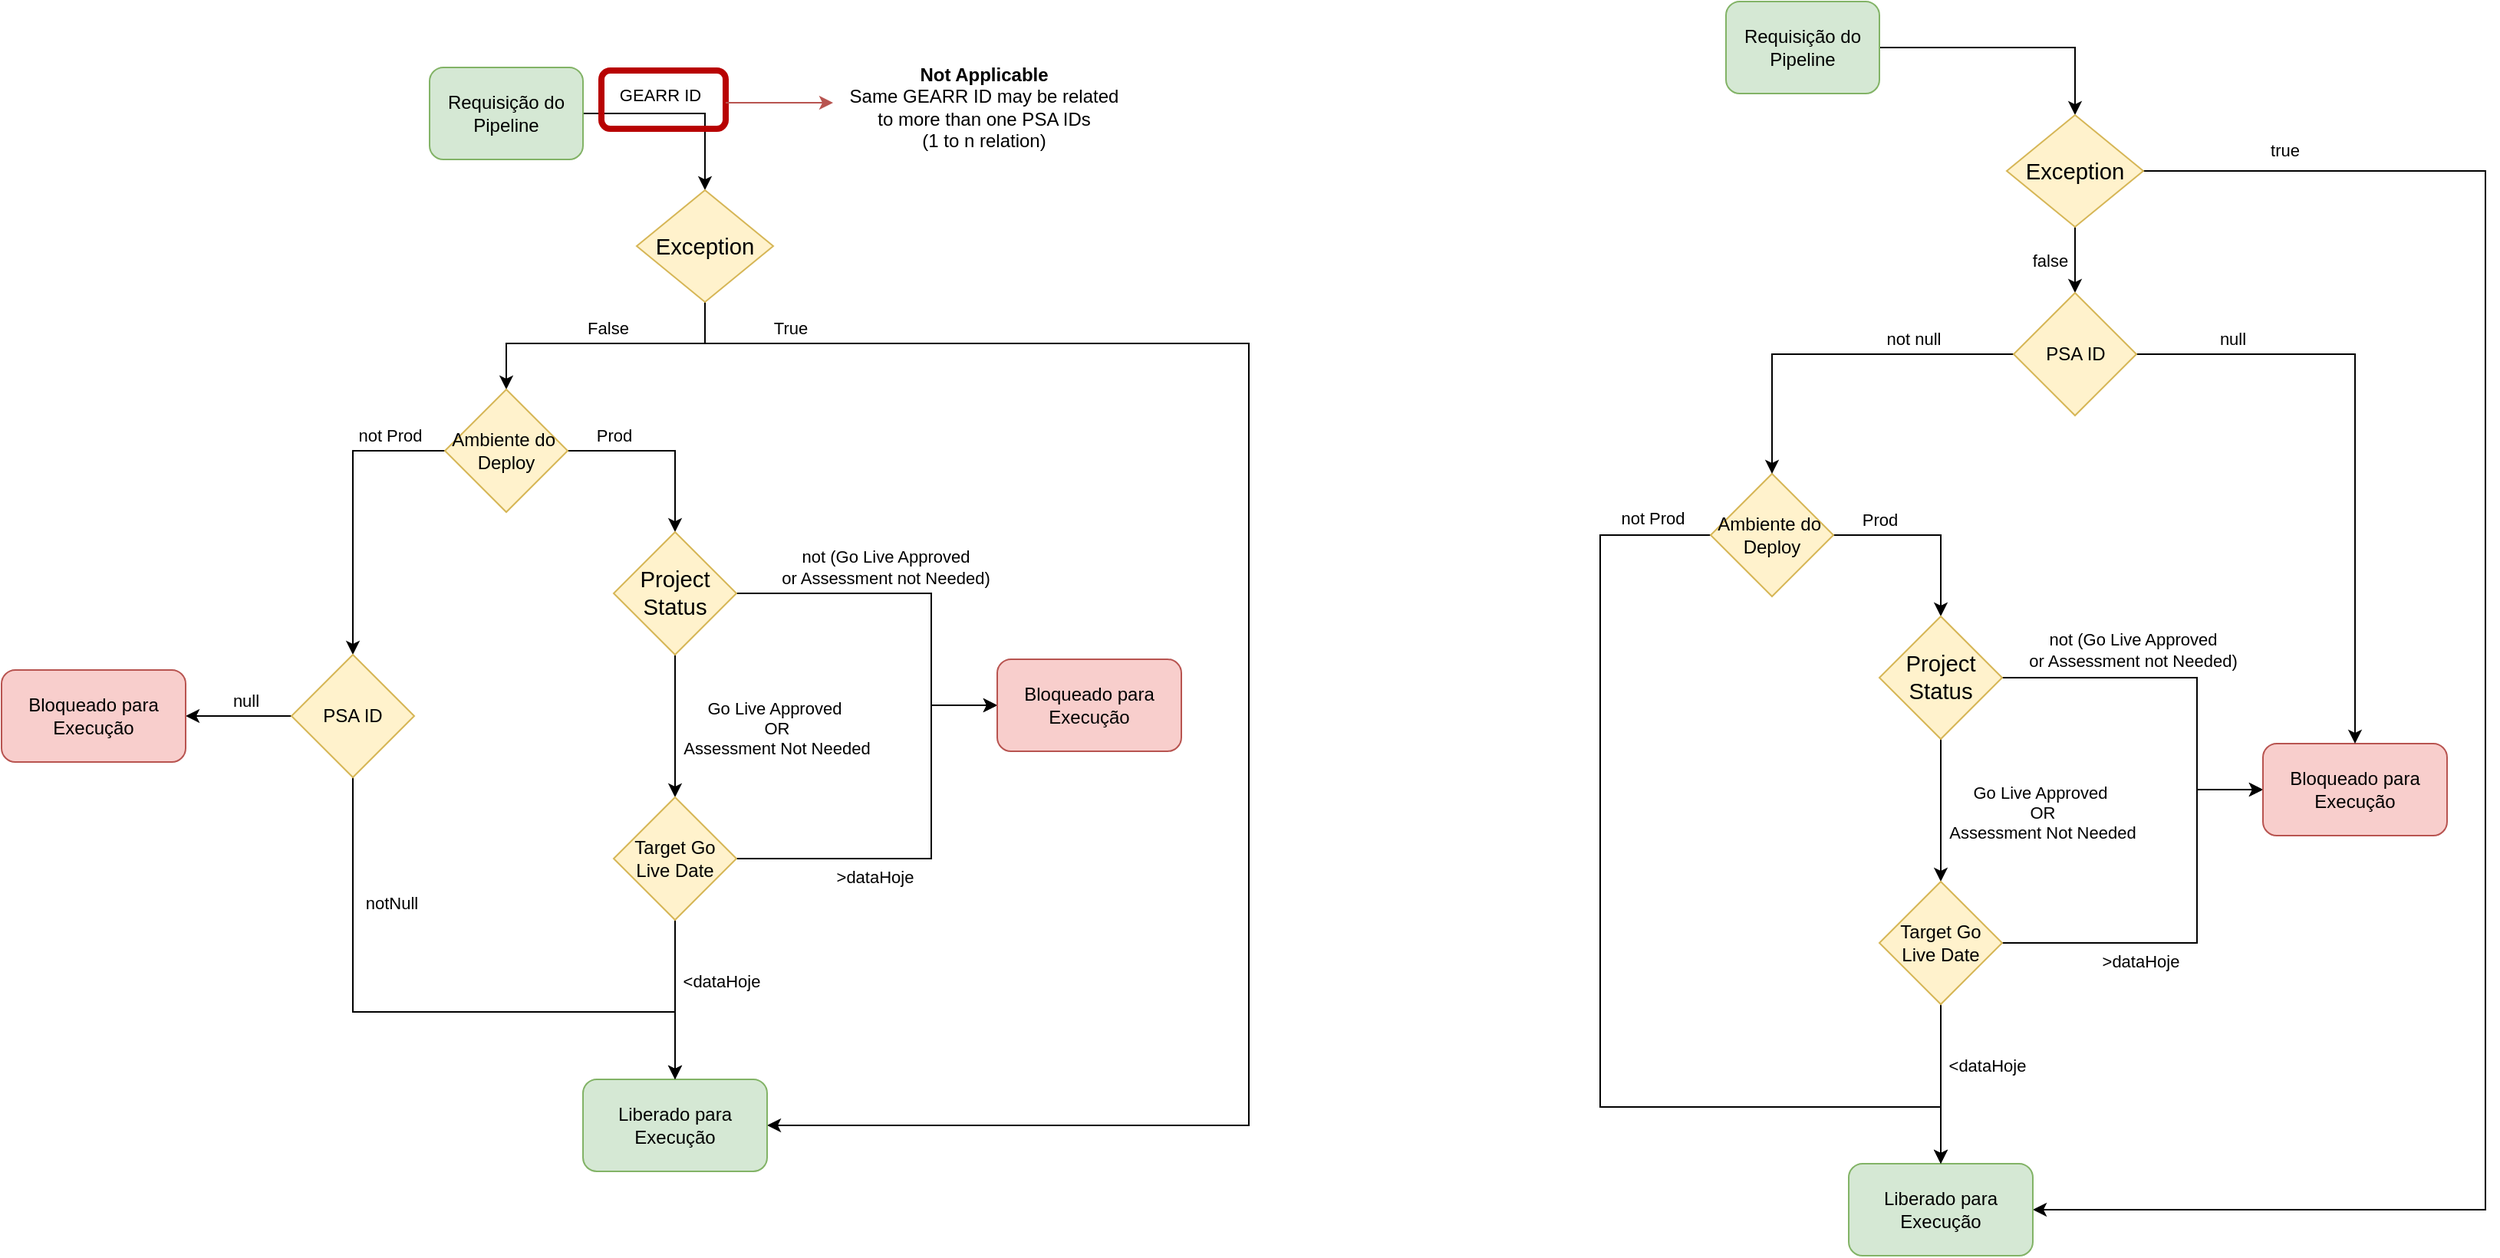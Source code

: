 <mxfile version="14.7.2" type="github">
  <diagram id="prtHgNgQTEPvFCAcTncT" name="Page-1">
    <mxGraphModel dx="1421" dy="541" grid="0" gridSize="10" guides="1" tooltips="1" connect="1" arrows="1" fold="1" page="0" pageScale="1" pageWidth="827" pageHeight="1169" background="#ffffff" math="0" shadow="0">
      <root>
        <mxCell id="0" />
        <mxCell id="1" parent="0" />
        <mxCell id="P2mCXTFYUP4-GHEFsYgf-11" style="edgeStyle=orthogonalEdgeStyle;rounded=0;orthogonalLoop=1;jettySize=auto;html=1;entryX=0.5;entryY=0;entryDx=0;entryDy=0;" parent="1" source="P2mCXTFYUP4-GHEFsYgf-2" target="P2mCXTFYUP4-GHEFsYgf-8" edge="1">
          <mxGeometry relative="1" as="geometry" />
        </mxCell>
        <mxCell id="mxX-lMOzghnve2rZTO9A-1" value="GEARR ID" style="edgeLabel;html=1;align=center;verticalAlign=middle;resizable=0;points=[];" parent="P2mCXTFYUP4-GHEFsYgf-11" vertex="1" connectable="0">
          <mxGeometry x="-0.006" y="-3" relative="1" as="geometry">
            <mxPoint x="-15" y="-15" as="offset" />
          </mxGeometry>
        </mxCell>
        <mxCell id="P2mCXTFYUP4-GHEFsYgf-2" value="Requisição do Pipeline" style="rounded=1;whiteSpace=wrap;html=1;fillColor=#d5e8d4;strokeColor=#82b366;" parent="1" vertex="1">
          <mxGeometry x="170" y="80" width="100" height="60" as="geometry" />
        </mxCell>
        <mxCell id="P2mCXTFYUP4-GHEFsYgf-14" style="edgeStyle=orthogonalEdgeStyle;rounded=0;orthogonalLoop=1;jettySize=auto;html=1;entryX=0.5;entryY=0;entryDx=0;entryDy=0;" parent="1" source="P2mCXTFYUP4-GHEFsYgf-8" target="P2mCXTFYUP4-GHEFsYgf-20" edge="1">
          <mxGeometry relative="1" as="geometry">
            <mxPoint x="220" y="280" as="targetPoint" />
            <Array as="points">
              <mxPoint x="350" y="260" />
              <mxPoint x="220" y="260" />
            </Array>
          </mxGeometry>
        </mxCell>
        <mxCell id="P2mCXTFYUP4-GHEFsYgf-18" value="False" style="edgeLabel;html=1;align=center;verticalAlign=middle;resizable=0;points=[];" parent="P2mCXTFYUP4-GHEFsYgf-14" vertex="1" connectable="0">
          <mxGeometry x="0.032" y="-2" relative="1" as="geometry">
            <mxPoint x="5" y="-8" as="offset" />
          </mxGeometry>
        </mxCell>
        <mxCell id="P2mCXTFYUP4-GHEFsYgf-15" style="edgeStyle=orthogonalEdgeStyle;rounded=0;orthogonalLoop=1;jettySize=auto;html=1;entryX=1;entryY=0.5;entryDx=0;entryDy=0;" parent="1" source="P2mCXTFYUP4-GHEFsYgf-8" target="P2mCXTFYUP4-GHEFsYgf-19" edge="1">
          <mxGeometry relative="1" as="geometry">
            <mxPoint x="474" y="280" as="targetPoint" />
            <Array as="points">
              <mxPoint x="349" y="260" />
              <mxPoint x="704" y="260" />
              <mxPoint x="704" y="770" />
            </Array>
          </mxGeometry>
        </mxCell>
        <mxCell id="P2mCXTFYUP4-GHEFsYgf-16" value="True" style="edgeLabel;html=1;align=center;verticalAlign=middle;resizable=0;points=[];" parent="P2mCXTFYUP4-GHEFsYgf-15" vertex="1" connectable="0">
          <mxGeometry x="0.222" y="3" relative="1" as="geometry">
            <mxPoint x="-302" y="-365" as="offset" />
          </mxGeometry>
        </mxCell>
        <mxCell id="P2mCXTFYUP4-GHEFsYgf-8" value="&lt;span lang=&quot;EN-US&quot; style=&quot;font-size: 11pt ; font-family: &amp;#34;calibri&amp;#34; , sans-serif&quot;&gt;Exception&lt;/span&gt;" style="rhombus;whiteSpace=wrap;html=1;fillColor=#fff2cc;strokeColor=#d6b656;" parent="1" vertex="1">
          <mxGeometry x="305" y="160" width="89" height="73" as="geometry" />
        </mxCell>
        <mxCell id="P2mCXTFYUP4-GHEFsYgf-19" value="Liberado para Execução" style="rounded=1;whiteSpace=wrap;html=1;fillColor=#d5e8d4;strokeColor=#82b366;" parent="1" vertex="1">
          <mxGeometry x="270" y="740" width="120" height="60" as="geometry" />
        </mxCell>
        <mxCell id="P2mCXTFYUP4-GHEFsYgf-28" style="edgeStyle=orthogonalEdgeStyle;rounded=0;orthogonalLoop=1;jettySize=auto;html=1;entryX=0.5;entryY=0;entryDx=0;entryDy=0;exitX=1;exitY=0.5;exitDx=0;exitDy=0;" parent="1" source="P2mCXTFYUP4-GHEFsYgf-20" target="P2mCXTFYUP4-GHEFsYgf-27" edge="1">
          <mxGeometry relative="1" as="geometry">
            <Array as="points">
              <mxPoint x="330" y="330" />
            </Array>
          </mxGeometry>
        </mxCell>
        <mxCell id="P2mCXTFYUP4-GHEFsYgf-29" value="Prod" style="edgeLabel;html=1;align=center;verticalAlign=middle;resizable=0;points=[];" parent="P2mCXTFYUP4-GHEFsYgf-28" vertex="1" connectable="0">
          <mxGeometry x="-0.199" relative="1" as="geometry">
            <mxPoint x="-20" y="-10" as="offset" />
          </mxGeometry>
        </mxCell>
        <mxCell id="P2mCXTFYUP4-GHEFsYgf-40" style="edgeStyle=orthogonalEdgeStyle;rounded=0;orthogonalLoop=1;jettySize=auto;html=1;entryX=0.5;entryY=0;entryDx=0;entryDy=0;" parent="1" source="P2mCXTFYUP4-GHEFsYgf-20" target="P2mCXTFYUP4-GHEFsYgf-39" edge="1">
          <mxGeometry relative="1" as="geometry" />
        </mxCell>
        <mxCell id="P2mCXTFYUP4-GHEFsYgf-41" value="not Prod" style="edgeLabel;html=1;align=center;verticalAlign=middle;resizable=0;points=[];" parent="P2mCXTFYUP4-GHEFsYgf-40" vertex="1" connectable="0">
          <mxGeometry x="-0.833" y="-1" relative="1" as="geometry">
            <mxPoint x="-20" y="-9" as="offset" />
          </mxGeometry>
        </mxCell>
        <mxCell id="P2mCXTFYUP4-GHEFsYgf-20" value="Ambiente do&amp;nbsp;&lt;br&gt;Deploy" style="rhombus;whiteSpace=wrap;html=1;fillColor=#fff2cc;strokeColor=#d6b656;" parent="1" vertex="1">
          <mxGeometry x="180" y="290" width="80" height="80" as="geometry" />
        </mxCell>
        <mxCell id="P2mCXTFYUP4-GHEFsYgf-33" style="edgeStyle=orthogonalEdgeStyle;rounded=0;orthogonalLoop=1;jettySize=auto;html=1;entryX=0;entryY=0.5;entryDx=0;entryDy=0;exitX=1;exitY=0.5;exitDx=0;exitDy=0;" parent="1" source="P2mCXTFYUP4-GHEFsYgf-27" target="P2mCXTFYUP4-GHEFsYgf-32" edge="1">
          <mxGeometry relative="1" as="geometry">
            <mxPoint x="525" y="443" as="targetPoint" />
            <Array as="points">
              <mxPoint x="497" y="423" />
              <mxPoint x="497" y="496" />
            </Array>
          </mxGeometry>
        </mxCell>
        <mxCell id="P2mCXTFYUP4-GHEFsYgf-34" value="not (Go Live Approved &lt;br&gt;or Assessment not Needed)" style="edgeLabel;html=1;align=center;verticalAlign=middle;resizable=0;points=[];" parent="P2mCXTFYUP4-GHEFsYgf-33" vertex="1" connectable="0">
          <mxGeometry x="-0.25" y="-1" relative="1" as="geometry">
            <mxPoint x="6" y="-18" as="offset" />
          </mxGeometry>
        </mxCell>
        <mxCell id="P2mCXTFYUP4-GHEFsYgf-48" value="Go Live Approved&amp;nbsp;&lt;br&gt;OR&lt;br&gt;Assessment Not Needed" style="edgeStyle=orthogonalEdgeStyle;rounded=0;orthogonalLoop=1;jettySize=auto;html=1;entryX=0.5;entryY=0;entryDx=0;entryDy=0;" parent="1" source="P2mCXTFYUP4-GHEFsYgf-27" target="P2mCXTFYUP4-GHEFsYgf-30" edge="1">
          <mxGeometry x="0.02" y="66" relative="1" as="geometry">
            <mxPoint as="offset" />
          </mxGeometry>
        </mxCell>
        <mxCell id="P2mCXTFYUP4-GHEFsYgf-27" value="&lt;font face=&quot;calibri, sans-serif&quot;&gt;&lt;span style=&quot;font-size: 14.667px&quot;&gt;Project Status&lt;/span&gt;&lt;/font&gt;" style="rhombus;whiteSpace=wrap;html=1;fillColor=#fff2cc;strokeColor=#d6b656;" parent="1" vertex="1">
          <mxGeometry x="290" y="383" width="80" height="80" as="geometry" />
        </mxCell>
        <mxCell id="P2mCXTFYUP4-GHEFsYgf-35" style="edgeStyle=orthogonalEdgeStyle;rounded=0;orthogonalLoop=1;jettySize=auto;html=1;exitX=1;exitY=0.5;exitDx=0;exitDy=0;entryX=0;entryY=0.5;entryDx=0;entryDy=0;" parent="1" source="P2mCXTFYUP4-GHEFsYgf-30" target="P2mCXTFYUP4-GHEFsYgf-32" edge="1">
          <mxGeometry relative="1" as="geometry">
            <mxPoint x="613" y="584" as="targetPoint" />
            <Array as="points">
              <mxPoint x="497" y="596" />
              <mxPoint x="497" y="496" />
            </Array>
          </mxGeometry>
        </mxCell>
        <mxCell id="P2mCXTFYUP4-GHEFsYgf-36" value="&amp;gt;dataHoje" style="edgeLabel;html=1;align=center;verticalAlign=middle;resizable=0;points=[];" parent="P2mCXTFYUP4-GHEFsYgf-35" vertex="1" connectable="0">
          <mxGeometry x="-0.808" relative="1" as="geometry">
            <mxPoint x="64" y="12" as="offset" />
          </mxGeometry>
        </mxCell>
        <mxCell id="P2mCXTFYUP4-GHEFsYgf-37" style="edgeStyle=orthogonalEdgeStyle;rounded=0;orthogonalLoop=1;jettySize=auto;html=1;entryX=0.5;entryY=0;entryDx=0;entryDy=0;" parent="1" source="P2mCXTFYUP4-GHEFsYgf-30" target="P2mCXTFYUP4-GHEFsYgf-19" edge="1">
          <mxGeometry relative="1" as="geometry" />
        </mxCell>
        <mxCell id="P2mCXTFYUP4-GHEFsYgf-38" value="&amp;lt;dataHoje" style="edgeLabel;html=1;align=center;verticalAlign=middle;resizable=0;points=[];" parent="P2mCXTFYUP4-GHEFsYgf-37" vertex="1" connectable="0">
          <mxGeometry x="-0.24" y="-2" relative="1" as="geometry">
            <mxPoint x="32" as="offset" />
          </mxGeometry>
        </mxCell>
        <mxCell id="P2mCXTFYUP4-GHEFsYgf-30" value="Target Go Live Date" style="rhombus;whiteSpace=wrap;html=1;fillColor=#fff2cc;strokeColor=#d6b656;" parent="1" vertex="1">
          <mxGeometry x="290" y="556" width="80" height="80" as="geometry" />
        </mxCell>
        <mxCell id="P2mCXTFYUP4-GHEFsYgf-32" value="Bloqueado para Execução" style="rounded=1;whiteSpace=wrap;html=1;fillColor=#f8cecc;strokeColor=#b85450;" parent="1" vertex="1">
          <mxGeometry x="540" y="466" width="120" height="60" as="geometry" />
        </mxCell>
        <mxCell id="P2mCXTFYUP4-GHEFsYgf-43" style="edgeStyle=orthogonalEdgeStyle;rounded=0;orthogonalLoop=1;jettySize=auto;html=1;entryX=1;entryY=0.5;entryDx=0;entryDy=0;" parent="1" source="P2mCXTFYUP4-GHEFsYgf-39" target="P2mCXTFYUP4-GHEFsYgf-42" edge="1">
          <mxGeometry relative="1" as="geometry" />
        </mxCell>
        <mxCell id="P2mCXTFYUP4-GHEFsYgf-44" value="null" style="edgeLabel;html=1;align=center;verticalAlign=middle;resizable=0;points=[];" parent="P2mCXTFYUP4-GHEFsYgf-43" vertex="1" connectable="0">
          <mxGeometry x="-0.22" y="-1" relative="1" as="geometry">
            <mxPoint x="-3" y="-9" as="offset" />
          </mxGeometry>
        </mxCell>
        <mxCell id="P2mCXTFYUP4-GHEFsYgf-45" style="edgeStyle=orthogonalEdgeStyle;rounded=0;orthogonalLoop=1;jettySize=auto;html=1;entryX=0.5;entryY=0;entryDx=0;entryDy=0;exitX=0.5;exitY=1;exitDx=0;exitDy=0;" parent="1" source="P2mCXTFYUP4-GHEFsYgf-39" target="P2mCXTFYUP4-GHEFsYgf-19" edge="1">
          <mxGeometry relative="1" as="geometry">
            <mxPoint x="105" y="584" as="sourcePoint" />
            <Array as="points">
              <mxPoint x="120" y="570" />
              <mxPoint x="120" y="696" />
              <mxPoint x="330" y="696" />
            </Array>
          </mxGeometry>
        </mxCell>
        <mxCell id="P2mCXTFYUP4-GHEFsYgf-46" value="notNull" style="edgeLabel;html=1;align=center;verticalAlign=middle;resizable=0;points=[];" parent="P2mCXTFYUP4-GHEFsYgf-45" vertex="1" connectable="0">
          <mxGeometry x="-0.487" relative="1" as="geometry">
            <mxPoint x="25" y="-23" as="offset" />
          </mxGeometry>
        </mxCell>
        <mxCell id="P2mCXTFYUP4-GHEFsYgf-39" value="PSA ID" style="rhombus;whiteSpace=wrap;html=1;fillColor=#fff2cc;strokeColor=#d6b656;" parent="1" vertex="1">
          <mxGeometry x="80" y="463" width="80" height="80" as="geometry" />
        </mxCell>
        <mxCell id="P2mCXTFYUP4-GHEFsYgf-42" value="Bloqueado para Execução" style="rounded=1;whiteSpace=wrap;html=1;fillColor=#f8cecc;strokeColor=#b85450;" parent="1" vertex="1">
          <mxGeometry x="-109" y="473" width="120" height="60" as="geometry" />
        </mxCell>
        <mxCell id="EdNAjCtuW5d51hil7Gi2-1" style="edgeStyle=orthogonalEdgeStyle;rounded=0;orthogonalLoop=1;jettySize=auto;html=1;entryX=0.5;entryY=0;entryDx=0;entryDy=0;" edge="1" parent="1" source="mxX-lMOzghnve2rZTO9A-4" target="mxX-lMOzghnve2rZTO9A-9">
          <mxGeometry relative="1" as="geometry" />
        </mxCell>
        <mxCell id="mxX-lMOzghnve2rZTO9A-4" value="Requisição do Pipeline" style="rounded=1;whiteSpace=wrap;html=1;fillColor=#d5e8d4;strokeColor=#82b366;" parent="1" vertex="1">
          <mxGeometry x="1015" y="37" width="100" height="60" as="geometry" />
        </mxCell>
        <mxCell id="EdNAjCtuW5d51hil7Gi2-2" value="false" style="edgeStyle=orthogonalEdgeStyle;rounded=0;orthogonalLoop=1;jettySize=auto;html=1;" edge="1" parent="1" source="mxX-lMOzghnve2rZTO9A-9" target="mxX-lMOzghnve2rZTO9A-39">
          <mxGeometry x="0.023" y="-17" relative="1" as="geometry">
            <Array as="points" />
            <mxPoint as="offset" />
          </mxGeometry>
        </mxCell>
        <mxCell id="EdNAjCtuW5d51hil7Gi2-3" style="edgeStyle=orthogonalEdgeStyle;rounded=0;orthogonalLoop=1;jettySize=auto;html=1;entryX=1;entryY=0.5;entryDx=0;entryDy=0;" edge="1" parent="1" source="mxX-lMOzghnve2rZTO9A-9" target="mxX-lMOzghnve2rZTO9A-10">
          <mxGeometry relative="1" as="geometry">
            <mxPoint x="1452.857" y="330.143" as="targetPoint" />
            <Array as="points">
              <mxPoint x="1510" y="148" />
              <mxPoint x="1510" y="825" />
            </Array>
          </mxGeometry>
        </mxCell>
        <mxCell id="EdNAjCtuW5d51hil7Gi2-4" value="true" style="edgeLabel;html=1;align=center;verticalAlign=middle;resizable=0;points=[];" vertex="1" connectable="0" parent="EdNAjCtuW5d51hil7Gi2-3">
          <mxGeometry x="-0.84" y="-2" relative="1" as="geometry">
            <mxPoint x="-4" y="-16" as="offset" />
          </mxGeometry>
        </mxCell>
        <mxCell id="mxX-lMOzghnve2rZTO9A-9" value="&lt;span lang=&quot;EN-US&quot; style=&quot;font-size: 11pt ; font-family: &amp;#34;calibri&amp;#34; , sans-serif&quot;&gt;Exception&lt;/span&gt;" style="rhombus;whiteSpace=wrap;html=1;fillColor=#fff2cc;strokeColor=#d6b656;" parent="1" vertex="1">
          <mxGeometry x="1198" y="111" width="89" height="73" as="geometry" />
        </mxCell>
        <mxCell id="mxX-lMOzghnve2rZTO9A-10" value="Liberado para Execução" style="rounded=1;whiteSpace=wrap;html=1;fillColor=#d5e8d4;strokeColor=#82b366;" parent="1" vertex="1">
          <mxGeometry x="1095" y="795" width="120" height="60" as="geometry" />
        </mxCell>
        <mxCell id="mxX-lMOzghnve2rZTO9A-11" style="edgeStyle=orthogonalEdgeStyle;rounded=0;orthogonalLoop=1;jettySize=auto;html=1;entryX=0.5;entryY=0;entryDx=0;entryDy=0;exitX=1;exitY=0.5;exitDx=0;exitDy=0;" parent="1" source="mxX-lMOzghnve2rZTO9A-15" target="mxX-lMOzghnve2rZTO9A-19" edge="1">
          <mxGeometry relative="1" as="geometry">
            <Array as="points">
              <mxPoint x="1155" y="385" />
            </Array>
          </mxGeometry>
        </mxCell>
        <mxCell id="mxX-lMOzghnve2rZTO9A-12" value="Prod" style="edgeLabel;html=1;align=center;verticalAlign=middle;resizable=0;points=[];" parent="mxX-lMOzghnve2rZTO9A-11" vertex="1" connectable="0">
          <mxGeometry x="-0.199" relative="1" as="geometry">
            <mxPoint x="-20" y="-10" as="offset" />
          </mxGeometry>
        </mxCell>
        <mxCell id="mxX-lMOzghnve2rZTO9A-32" style="edgeStyle=orthogonalEdgeStyle;rounded=0;orthogonalLoop=1;jettySize=auto;html=1;entryX=0.5;entryY=0;entryDx=0;entryDy=0;" parent="1" source="mxX-lMOzghnve2rZTO9A-15" target="mxX-lMOzghnve2rZTO9A-10" edge="1">
          <mxGeometry relative="1" as="geometry">
            <Array as="points">
              <mxPoint x="933" y="385" />
              <mxPoint x="933" y="758" />
              <mxPoint x="1155" y="758" />
            </Array>
          </mxGeometry>
        </mxCell>
        <mxCell id="mxX-lMOzghnve2rZTO9A-33" value="not Prod" style="edgeLabel;html=1;align=center;verticalAlign=middle;resizable=0;points=[];" parent="mxX-lMOzghnve2rZTO9A-32" vertex="1" connectable="0">
          <mxGeometry x="-0.841" relative="1" as="geometry">
            <mxPoint x="18" y="-11" as="offset" />
          </mxGeometry>
        </mxCell>
        <mxCell id="mxX-lMOzghnve2rZTO9A-15" value="Ambiente do&amp;nbsp;&lt;br&gt;Deploy" style="rhombus;whiteSpace=wrap;html=1;fillColor=#fff2cc;strokeColor=#d6b656;" parent="1" vertex="1">
          <mxGeometry x="1005" y="345" width="80" height="80" as="geometry" />
        </mxCell>
        <mxCell id="mxX-lMOzghnve2rZTO9A-16" style="edgeStyle=orthogonalEdgeStyle;rounded=0;orthogonalLoop=1;jettySize=auto;html=1;entryX=0;entryY=0.5;entryDx=0;entryDy=0;exitX=1;exitY=0.5;exitDx=0;exitDy=0;" parent="1" source="mxX-lMOzghnve2rZTO9A-19" target="mxX-lMOzghnve2rZTO9A-25" edge="1">
          <mxGeometry relative="1" as="geometry">
            <mxPoint x="1350" y="498" as="targetPoint" />
            <Array as="points">
              <mxPoint x="1322" y="478" />
              <mxPoint x="1322" y="551" />
            </Array>
          </mxGeometry>
        </mxCell>
        <mxCell id="mxX-lMOzghnve2rZTO9A-17" value="not (Go Live Approved &lt;br&gt;or Assessment not Needed)" style="edgeLabel;html=1;align=center;verticalAlign=middle;resizable=0;points=[];" parent="mxX-lMOzghnve2rZTO9A-16" vertex="1" connectable="0">
          <mxGeometry x="-0.25" y="-1" relative="1" as="geometry">
            <mxPoint x="-6" y="-19" as="offset" />
          </mxGeometry>
        </mxCell>
        <mxCell id="mxX-lMOzghnve2rZTO9A-18" value="Go Live Approved&amp;nbsp;&lt;br&gt;OR&lt;br&gt;Assessment Not Needed" style="edgeStyle=orthogonalEdgeStyle;rounded=0;orthogonalLoop=1;jettySize=auto;html=1;entryX=0.5;entryY=0;entryDx=0;entryDy=0;" parent="1" source="mxX-lMOzghnve2rZTO9A-19" target="mxX-lMOzghnve2rZTO9A-24" edge="1">
          <mxGeometry x="0.02" y="66" relative="1" as="geometry">
            <mxPoint as="offset" />
          </mxGeometry>
        </mxCell>
        <mxCell id="mxX-lMOzghnve2rZTO9A-19" value="&lt;font face=&quot;calibri, sans-serif&quot;&gt;&lt;span style=&quot;font-size: 14.667px&quot;&gt;Project Status&lt;/span&gt;&lt;/font&gt;" style="rhombus;whiteSpace=wrap;html=1;fillColor=#fff2cc;strokeColor=#d6b656;" parent="1" vertex="1">
          <mxGeometry x="1115" y="438" width="80" height="80" as="geometry" />
        </mxCell>
        <mxCell id="mxX-lMOzghnve2rZTO9A-20" style="edgeStyle=orthogonalEdgeStyle;rounded=0;orthogonalLoop=1;jettySize=auto;html=1;exitX=1;exitY=0.5;exitDx=0;exitDy=0;entryX=0;entryY=0.5;entryDx=0;entryDy=0;" parent="1" source="mxX-lMOzghnve2rZTO9A-24" target="mxX-lMOzghnve2rZTO9A-25" edge="1">
          <mxGeometry relative="1" as="geometry">
            <mxPoint x="1438" y="639" as="targetPoint" />
            <Array as="points">
              <mxPoint x="1322" y="651" />
              <mxPoint x="1322" y="551" />
            </Array>
          </mxGeometry>
        </mxCell>
        <mxCell id="mxX-lMOzghnve2rZTO9A-21" value="&amp;gt;dataHoje" style="edgeLabel;html=1;align=center;verticalAlign=middle;resizable=0;points=[];" parent="mxX-lMOzghnve2rZTO9A-20" vertex="1" connectable="0">
          <mxGeometry x="-0.808" relative="1" as="geometry">
            <mxPoint x="64" y="12" as="offset" />
          </mxGeometry>
        </mxCell>
        <mxCell id="mxX-lMOzghnve2rZTO9A-22" style="edgeStyle=orthogonalEdgeStyle;rounded=0;orthogonalLoop=1;jettySize=auto;html=1;entryX=0.5;entryY=0;entryDx=0;entryDy=0;" parent="1" source="mxX-lMOzghnve2rZTO9A-24" target="mxX-lMOzghnve2rZTO9A-10" edge="1">
          <mxGeometry relative="1" as="geometry" />
        </mxCell>
        <mxCell id="mxX-lMOzghnve2rZTO9A-23" value="&amp;lt;dataHoje" style="edgeLabel;html=1;align=center;verticalAlign=middle;resizable=0;points=[];" parent="mxX-lMOzghnve2rZTO9A-22" vertex="1" connectable="0">
          <mxGeometry x="-0.24" y="-2" relative="1" as="geometry">
            <mxPoint x="32" as="offset" />
          </mxGeometry>
        </mxCell>
        <mxCell id="mxX-lMOzghnve2rZTO9A-24" value="Target Go Live Date" style="rhombus;whiteSpace=wrap;html=1;fillColor=#fff2cc;strokeColor=#d6b656;" parent="1" vertex="1">
          <mxGeometry x="1115" y="611" width="80" height="80" as="geometry" />
        </mxCell>
        <mxCell id="mxX-lMOzghnve2rZTO9A-25" value="Bloqueado para Execução" style="rounded=1;whiteSpace=wrap;html=1;fillColor=#f8cecc;strokeColor=#b85450;" parent="1" vertex="1">
          <mxGeometry x="1365" y="521" width="120" height="60" as="geometry" />
        </mxCell>
        <mxCell id="mxX-lMOzghnve2rZTO9A-35" value="" style="rounded=1;whiteSpace=wrap;html=1;fillColor=none;strokeColor=#B80202;strokeWidth=4;" parent="1" vertex="1">
          <mxGeometry x="282" y="82" width="81" height="38" as="geometry" />
        </mxCell>
        <mxCell id="mxX-lMOzghnve2rZTO9A-36" value="&lt;b&gt;Not Applicable&lt;br&gt;&lt;/b&gt;Same GEARR ID may be related &lt;br&gt;to more than one PSA IDs&lt;br&gt;(1 to n relation)" style="text;html=1;align=center;verticalAlign=middle;resizable=0;points=[];autosize=1;strokeColor=none;" parent="1" vertex="1">
          <mxGeometry x="438" y="76" width="185" height="60" as="geometry" />
        </mxCell>
        <mxCell id="mxX-lMOzghnve2rZTO9A-37" value="" style="endArrow=classic;html=1;fillColor=#f8cecc;strokeColor=#b85450;" parent="1" edge="1">
          <mxGeometry width="50" height="50" relative="1" as="geometry">
            <mxPoint x="363" y="103" as="sourcePoint" />
            <mxPoint x="433" y="103" as="targetPoint" />
          </mxGeometry>
        </mxCell>
        <mxCell id="EdNAjCtuW5d51hil7Gi2-5" style="edgeStyle=orthogonalEdgeStyle;rounded=0;orthogonalLoop=1;jettySize=auto;html=1;entryX=0.5;entryY=0;entryDx=0;entryDy=0;" edge="1" parent="1" source="mxX-lMOzghnve2rZTO9A-39" target="mxX-lMOzghnve2rZTO9A-25">
          <mxGeometry relative="1" as="geometry" />
        </mxCell>
        <mxCell id="EdNAjCtuW5d51hil7Gi2-6" value="null" style="edgeLabel;html=1;align=center;verticalAlign=middle;resizable=0;points=[];" vertex="1" connectable="0" parent="EdNAjCtuW5d51hil7Gi2-5">
          <mxGeometry x="-0.804" y="3" relative="1" as="geometry">
            <mxPoint x="23" y="-7" as="offset" />
          </mxGeometry>
        </mxCell>
        <mxCell id="EdNAjCtuW5d51hil7Gi2-7" style="edgeStyle=orthogonalEdgeStyle;rounded=0;orthogonalLoop=1;jettySize=auto;html=1;entryX=0.5;entryY=0;entryDx=0;entryDy=0;" edge="1" parent="1" source="mxX-lMOzghnve2rZTO9A-39" target="mxX-lMOzghnve2rZTO9A-15">
          <mxGeometry relative="1" as="geometry" />
        </mxCell>
        <mxCell id="EdNAjCtuW5d51hil7Gi2-8" value="not null" style="edgeLabel;html=1;align=center;verticalAlign=middle;resizable=0;points=[];" vertex="1" connectable="0" parent="EdNAjCtuW5d51hil7Gi2-7">
          <mxGeometry x="-0.491" y="1" relative="1" as="geometry">
            <mxPoint x="-6" y="-11" as="offset" />
          </mxGeometry>
        </mxCell>
        <mxCell id="mxX-lMOzghnve2rZTO9A-39" value="PSA ID" style="rhombus;whiteSpace=wrap;html=1;fillColor=#fff2cc;strokeColor=#d6b656;" parent="1" vertex="1">
          <mxGeometry x="1202.5" y="227" width="80" height="80" as="geometry" />
        </mxCell>
      </root>
    </mxGraphModel>
  </diagram>
</mxfile>
